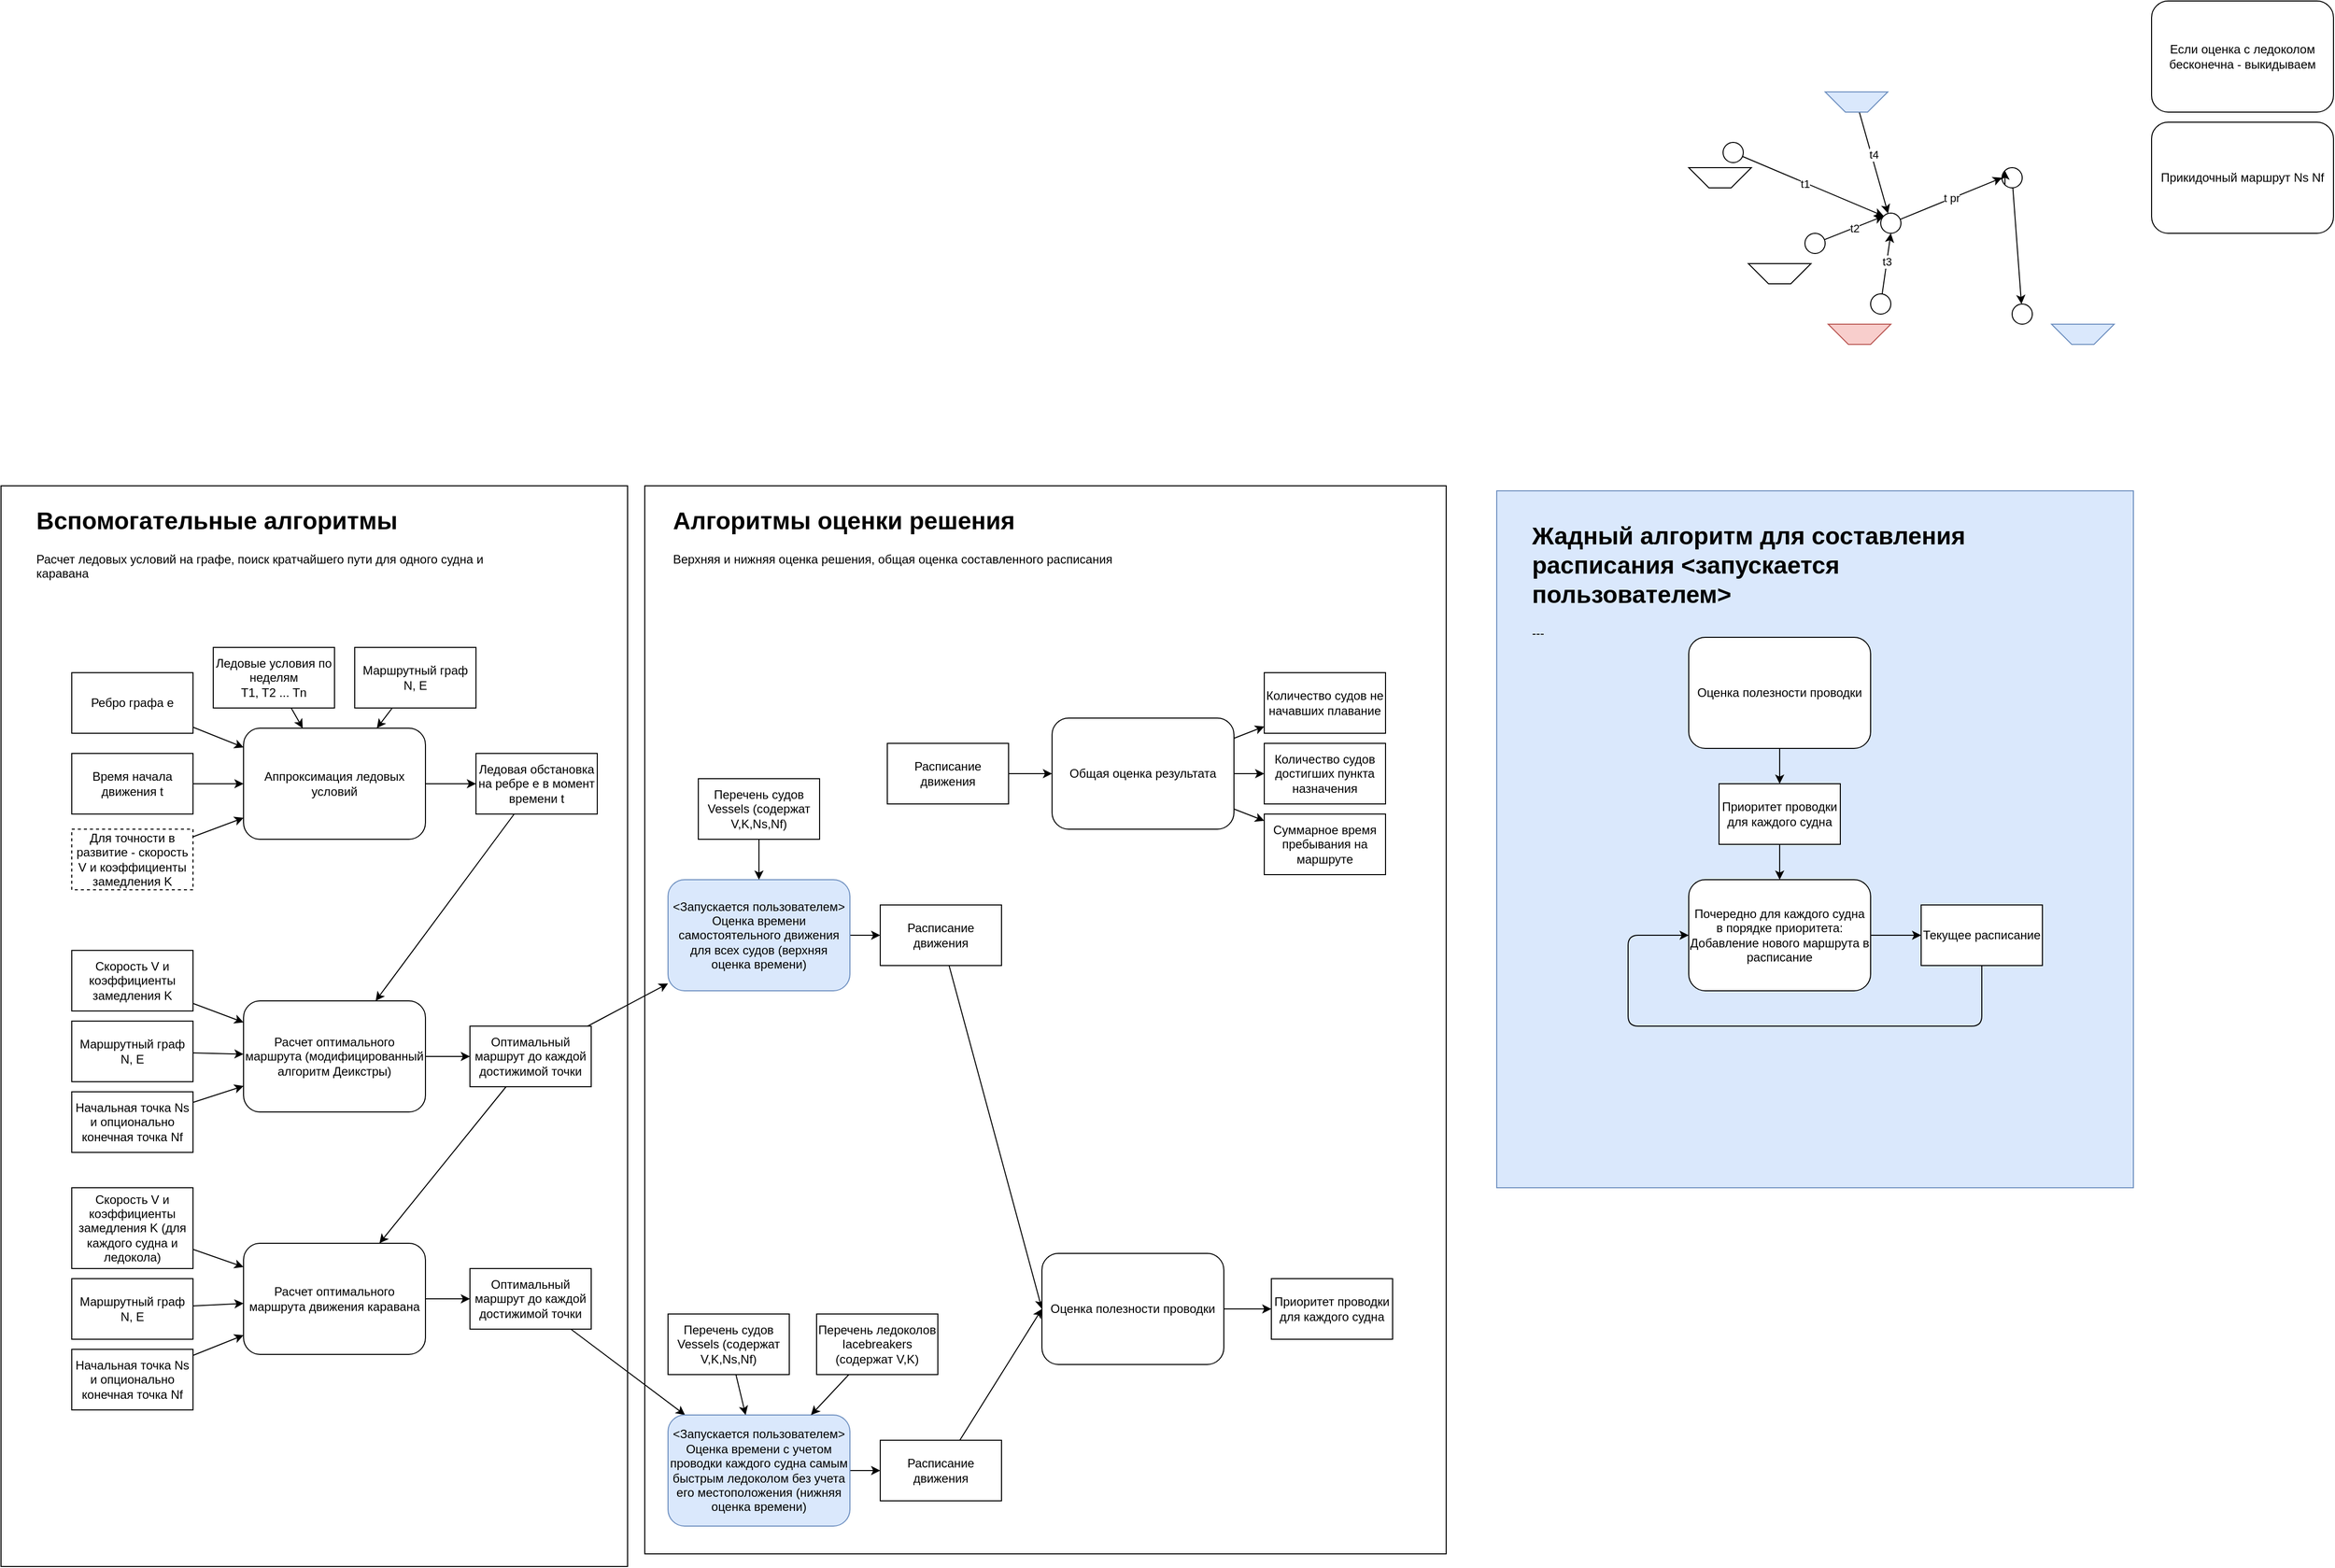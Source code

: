 <mxfile>
    <diagram id="xkgsRNWuUvslFp0s_zYg" name="Страница 1">
        <mxGraphModel dx="1462" dy="1642" grid="1" gridSize="10" guides="1" tooltips="1" connect="1" arrows="1" fold="1" page="1" pageScale="1" pageWidth="827" pageHeight="1169" math="0" shadow="0">
            <root>
                <mxCell id="0"/>
                <mxCell id="1" parent="0"/>
                <mxCell id="117" value="" style="rounded=0;whiteSpace=wrap;html=1;fillColor=#dae8fc;strokeColor=#6c8ebf;" vertex="1" parent="1">
                    <mxGeometry x="1430" y="-145" width="630" height="690" as="geometry"/>
                </mxCell>
                <mxCell id="114" value="" style="rounded=0;whiteSpace=wrap;html=1;" vertex="1" parent="1">
                    <mxGeometry x="587" y="-150" width="793" height="1057.5" as="geometry"/>
                </mxCell>
                <mxCell id="113" value="" style="rounded=0;whiteSpace=wrap;html=1;" vertex="1" parent="1">
                    <mxGeometry x="-50" y="-150" width="620" height="1070" as="geometry"/>
                </mxCell>
                <mxCell id="22" style="edgeStyle=none;html=1;" parent="1" source="26" target="17" edge="1">
                    <mxGeometry relative="1" as="geometry">
                        <mxPoint x="140" y="363" as="sourcePoint"/>
                    </mxGeometry>
                </mxCell>
                <mxCell id="45" style="edgeStyle=none;html=1;" edge="1" parent="1" source="3" target="17">
                    <mxGeometry relative="1" as="geometry"/>
                </mxCell>
                <mxCell id="3" value="Ледовая обстановка на ребре e в момент времени t" style="rounded=0;whiteSpace=wrap;html=1;" parent="1" vertex="1">
                    <mxGeometry x="420" y="115" width="120" height="60" as="geometry"/>
                </mxCell>
                <mxCell id="6" value="" style="edgeStyle=none;html=1;" parent="1" source="4" target="3" edge="1">
                    <mxGeometry relative="1" as="geometry"/>
                </mxCell>
                <mxCell id="4" value="Аппроксимация ледовых условий" style="rounded=1;whiteSpace=wrap;html=1;" parent="1" vertex="1">
                    <mxGeometry x="190" y="90" width="180" height="110" as="geometry"/>
                </mxCell>
                <mxCell id="8" style="edgeStyle=none;html=1;" parent="1" source="7" target="4" edge="1">
                    <mxGeometry relative="1" as="geometry"/>
                </mxCell>
                <mxCell id="7" value="Ледовые условия по неделям&lt;br&gt;T1, T2 ... Tn" style="rounded=0;whiteSpace=wrap;html=1;" parent="1" vertex="1">
                    <mxGeometry x="160" y="10" width="120" height="60" as="geometry"/>
                </mxCell>
                <mxCell id="10" style="edgeStyle=none;html=1;" parent="1" source="9" target="4" edge="1">
                    <mxGeometry relative="1" as="geometry"/>
                </mxCell>
                <mxCell id="9" value="Маршрутный граф&lt;br&gt;N, E" style="rounded=0;whiteSpace=wrap;html=1;" parent="1" vertex="1">
                    <mxGeometry x="300" y="10" width="120" height="60" as="geometry"/>
                </mxCell>
                <mxCell id="13" style="edgeStyle=none;html=1;" parent="1" source="11" target="4" edge="1">
                    <mxGeometry relative="1" as="geometry"/>
                </mxCell>
                <mxCell id="11" value="Ребро графа e" style="rounded=0;whiteSpace=wrap;html=1;" parent="1" vertex="1">
                    <mxGeometry x="20" y="35" width="120" height="60" as="geometry"/>
                </mxCell>
                <mxCell id="14" style="edgeStyle=none;html=1;" parent="1" source="12" target="4" edge="1">
                    <mxGeometry relative="1" as="geometry"/>
                </mxCell>
                <mxCell id="12" value="Время начала движения t" style="rounded=0;whiteSpace=wrap;html=1;" parent="1" vertex="1">
                    <mxGeometry x="20" y="115" width="120" height="60" as="geometry"/>
                </mxCell>
                <mxCell id="16" style="edgeStyle=none;html=1;" parent="1" source="15" target="4" edge="1">
                    <mxGeometry relative="1" as="geometry"/>
                </mxCell>
                <mxCell id="15" value="Для точности в развитие - скорость V и коэффициенты замедления K" style="rounded=0;whiteSpace=wrap;html=1;dashed=1;" parent="1" vertex="1">
                    <mxGeometry x="20" y="190" width="120" height="60" as="geometry"/>
                </mxCell>
                <mxCell id="31" style="edgeStyle=none;html=1;" parent="1" source="17" target="24" edge="1">
                    <mxGeometry relative="1" as="geometry"/>
                </mxCell>
                <mxCell id="17" value="Расчет оптимального маршрута (модифицированный алгоритм Деикстры)" style="rounded=1;whiteSpace=wrap;html=1;" parent="1" vertex="1">
                    <mxGeometry x="190" y="360" width="180" height="110" as="geometry"/>
                </mxCell>
                <mxCell id="46" style="edgeStyle=none;html=1;" edge="1" parent="1" source="24" target="34">
                    <mxGeometry relative="1" as="geometry"/>
                </mxCell>
                <mxCell id="48" style="edgeStyle=none;html=1;" edge="1" parent="1" source="24" target="47">
                    <mxGeometry relative="1" as="geometry"/>
                </mxCell>
                <mxCell id="24" value="Оптимальный маршрут до каждой достижимой точки" style="rounded=0;whiteSpace=wrap;html=1;" parent="1" vertex="1">
                    <mxGeometry x="414" y="385" width="120" height="60" as="geometry"/>
                </mxCell>
                <mxCell id="26" value="Скорость V и коэффициенты замедления K" style="rounded=0;whiteSpace=wrap;html=1;" parent="1" vertex="1">
                    <mxGeometry x="20" y="310" width="120" height="60" as="geometry"/>
                </mxCell>
                <mxCell id="28" style="edgeStyle=none;html=1;" parent="1" source="27" target="17" edge="1">
                    <mxGeometry relative="1" as="geometry"/>
                </mxCell>
                <mxCell id="27" value="Маршрутный граф&lt;br&gt;N, E" style="rounded=0;whiteSpace=wrap;html=1;" parent="1" vertex="1">
                    <mxGeometry x="20" y="380" width="120" height="60" as="geometry"/>
                </mxCell>
                <mxCell id="30" style="edgeStyle=none;html=1;" parent="1" source="29" target="17" edge="1">
                    <mxGeometry relative="1" as="geometry"/>
                </mxCell>
                <mxCell id="29" value="Начальная точка Ns и опционально конечная точка Nf" style="rounded=0;whiteSpace=wrap;html=1;" parent="1" vertex="1">
                    <mxGeometry x="20" y="450" width="120" height="60" as="geometry"/>
                </mxCell>
                <mxCell id="32" style="edgeStyle=none;html=1;" edge="1" parent="1" source="36" target="34">
                    <mxGeometry relative="1" as="geometry">
                        <mxPoint x="140" y="603" as="sourcePoint"/>
                    </mxGeometry>
                </mxCell>
                <mxCell id="33" style="edgeStyle=none;html=1;" edge="1" parent="1" source="34" target="35">
                    <mxGeometry relative="1" as="geometry"/>
                </mxCell>
                <mxCell id="34" value="Расчет оптимального маршрута движения каравана" style="rounded=1;whiteSpace=wrap;html=1;" vertex="1" parent="1">
                    <mxGeometry x="190" y="600" width="180" height="110" as="geometry"/>
                </mxCell>
                <mxCell id="71" style="edgeStyle=none;html=1;" edge="1" parent="1" source="35" target="53">
                    <mxGeometry relative="1" as="geometry"/>
                </mxCell>
                <mxCell id="35" value="Оптимальный маршрут до каждой достижимой точки" style="rounded=0;whiteSpace=wrap;html=1;" vertex="1" parent="1">
                    <mxGeometry x="414" y="625" width="120" height="60" as="geometry"/>
                </mxCell>
                <mxCell id="36" value="Скорость V и коэффициенты замедления K (для каждого судна и ледокола)" style="rounded=0;whiteSpace=wrap;html=1;" vertex="1" parent="1">
                    <mxGeometry x="20" y="545" width="120" height="80" as="geometry"/>
                </mxCell>
                <mxCell id="37" style="edgeStyle=none;html=1;" edge="1" parent="1" source="38" target="34">
                    <mxGeometry relative="1" as="geometry"/>
                </mxCell>
                <mxCell id="38" value="Маршрутный граф&lt;br&gt;N, E" style="rounded=0;whiteSpace=wrap;html=1;" vertex="1" parent="1">
                    <mxGeometry x="20" y="635" width="120" height="60" as="geometry"/>
                </mxCell>
                <mxCell id="39" style="edgeStyle=none;html=1;" edge="1" parent="1" source="40" target="34">
                    <mxGeometry relative="1" as="geometry"/>
                </mxCell>
                <mxCell id="40" value="Начальная точка Ns и опционально конечная точка Nf" style="rounded=0;whiteSpace=wrap;html=1;" vertex="1" parent="1">
                    <mxGeometry x="20" y="705" width="120" height="60" as="geometry"/>
                </mxCell>
                <mxCell id="57" style="edgeStyle=none;html=1;" edge="1" parent="1" source="47" target="56">
                    <mxGeometry relative="1" as="geometry"/>
                </mxCell>
                <mxCell id="47" value="&amp;lt;Запускается пользователем&amp;gt;&lt;br&gt;Оценка времени самостоятельного движения для всех судов (верхняя оценка времени)" style="rounded=1;whiteSpace=wrap;html=1;fillColor=#dae8fc;strokeColor=#6c8ebf;" vertex="1" parent="1">
                    <mxGeometry x="610" y="240" width="180" height="110" as="geometry"/>
                </mxCell>
                <mxCell id="51" style="edgeStyle=none;html=1;" edge="1" parent="1" source="49" target="47">
                    <mxGeometry relative="1" as="geometry"/>
                </mxCell>
                <mxCell id="49" value="Перечень судов&lt;br&gt;Vessels (содержат V,K,Ns,Nf)" style="rounded=0;whiteSpace=wrap;html=1;" vertex="1" parent="1">
                    <mxGeometry x="640" y="140" width="120" height="60" as="geometry"/>
                </mxCell>
                <mxCell id="66" style="edgeStyle=none;html=1;" edge="1" parent="1" source="53" target="65">
                    <mxGeometry relative="1" as="geometry"/>
                </mxCell>
                <mxCell id="53" value="&amp;lt;Запускается пользователем&amp;gt;&lt;br&gt;Оценка времени c учетом проводки каждого судна самым быстрым ледоколом без учета его местоположения (нижняя оценка времени)" style="rounded=1;whiteSpace=wrap;html=1;fillColor=#dae8fc;strokeColor=#6c8ebf;" vertex="1" parent="1">
                    <mxGeometry x="610" y="770" width="180" height="110" as="geometry"/>
                </mxCell>
                <mxCell id="54" value="Количество судов достигших пункта назначения" style="rounded=0;whiteSpace=wrap;html=1;" vertex="1" parent="1">
                    <mxGeometry x="1200" y="105" width="120" height="60" as="geometry"/>
                </mxCell>
                <mxCell id="55" value="Суммарное время пребывания на маршруте" style="rounded=0;whiteSpace=wrap;html=1;" vertex="1" parent="1">
                    <mxGeometry x="1200" y="175" width="120" height="60" as="geometry"/>
                </mxCell>
                <mxCell id="73" style="edgeStyle=none;html=1;entryX=0;entryY=0.5;entryDx=0;entryDy=0;" edge="1" parent="1" source="56" target="75">
                    <mxGeometry relative="1" as="geometry">
                        <mxPoint x="970" y="540" as="targetPoint"/>
                    </mxGeometry>
                </mxCell>
                <mxCell id="56" value="Расписание движения" style="rounded=0;whiteSpace=wrap;html=1;" vertex="1" parent="1">
                    <mxGeometry x="820" y="265" width="120" height="60" as="geometry"/>
                </mxCell>
                <mxCell id="59" style="edgeStyle=none;html=1;" edge="1" parent="1" source="58" target="54">
                    <mxGeometry relative="1" as="geometry"/>
                </mxCell>
                <mxCell id="60" style="edgeStyle=none;html=1;" edge="1" parent="1" source="58" target="55">
                    <mxGeometry relative="1" as="geometry"/>
                </mxCell>
                <mxCell id="62" style="edgeStyle=none;html=1;" edge="1" parent="1" source="58" target="61">
                    <mxGeometry relative="1" as="geometry"/>
                </mxCell>
                <mxCell id="58" value="Общая оценка результата" style="rounded=1;whiteSpace=wrap;html=1;" vertex="1" parent="1">
                    <mxGeometry x="990" y="80" width="180" height="110" as="geometry"/>
                </mxCell>
                <mxCell id="61" value="Количество судов не начавших плавание" style="rounded=0;whiteSpace=wrap;html=1;" vertex="1" parent="1">
                    <mxGeometry x="1200" y="35" width="120" height="60" as="geometry"/>
                </mxCell>
                <mxCell id="64" style="edgeStyle=none;html=1;" edge="1" parent="1" source="63" target="58">
                    <mxGeometry relative="1" as="geometry"/>
                </mxCell>
                <mxCell id="63" value="Расписание движения" style="rounded=0;whiteSpace=wrap;html=1;" vertex="1" parent="1">
                    <mxGeometry x="827" y="105" width="120" height="60" as="geometry"/>
                </mxCell>
                <mxCell id="74" style="edgeStyle=none;html=1;entryX=0;entryY=0.5;entryDx=0;entryDy=0;" edge="1" parent="1" source="65" target="75">
                    <mxGeometry relative="1" as="geometry">
                        <mxPoint x="970" y="610" as="targetPoint"/>
                    </mxGeometry>
                </mxCell>
                <mxCell id="65" value="Расписание движения" style="rounded=0;whiteSpace=wrap;html=1;" vertex="1" parent="1">
                    <mxGeometry x="820" y="795" width="120" height="60" as="geometry"/>
                </mxCell>
                <mxCell id="68" style="edgeStyle=none;html=1;" edge="1" parent="1" source="67" target="53">
                    <mxGeometry relative="1" as="geometry"/>
                </mxCell>
                <mxCell id="67" value="Перечень судов&lt;br&gt;Vessels (содержат V,K,Ns,Nf)" style="rounded=0;whiteSpace=wrap;html=1;" vertex="1" parent="1">
                    <mxGeometry x="610" y="670" width="120" height="60" as="geometry"/>
                </mxCell>
                <mxCell id="70" style="edgeStyle=none;html=1;" edge="1" parent="1" source="69" target="53">
                    <mxGeometry relative="1" as="geometry"/>
                </mxCell>
                <mxCell id="69" value="Перечень ледоколов&lt;br&gt;Iacebreakers (содержат V,K)" style="rounded=0;whiteSpace=wrap;html=1;" vertex="1" parent="1">
                    <mxGeometry x="757" y="670" width="120" height="60" as="geometry"/>
                </mxCell>
                <mxCell id="77" style="edgeStyle=none;html=1;" edge="1" parent="1" source="75" target="76">
                    <mxGeometry relative="1" as="geometry"/>
                </mxCell>
                <mxCell id="75" value="Оценка полезности проводки" style="rounded=1;whiteSpace=wrap;html=1;" vertex="1" parent="1">
                    <mxGeometry x="980" y="610" width="180" height="110" as="geometry"/>
                </mxCell>
                <mxCell id="76" value="Приоритет проводки для каждого судна" style="rounded=0;whiteSpace=wrap;html=1;" vertex="1" parent="1">
                    <mxGeometry x="1207" y="635" width="120" height="60" as="geometry"/>
                </mxCell>
                <mxCell id="124" style="edgeStyle=none;html=1;" edge="1" parent="1" source="79" target="80">
                    <mxGeometry relative="1" as="geometry"/>
                </mxCell>
                <mxCell id="79" value="Почередно для каждого судна в порядке приоритета: Добавление нового маршрута в расписание" style="rounded=1;whiteSpace=wrap;html=1;" vertex="1" parent="1">
                    <mxGeometry x="1620" y="240" width="180" height="110" as="geometry"/>
                </mxCell>
                <mxCell id="125" style="edgeStyle=none;html=1;entryX=0;entryY=0.5;entryDx=0;entryDy=0;" edge="1" parent="1" source="80" target="79">
                    <mxGeometry relative="1" as="geometry">
                        <Array as="points">
                            <mxPoint x="1910" y="385"/>
                            <mxPoint x="1560" y="385"/>
                            <mxPoint x="1560" y="295"/>
                        </Array>
                    </mxGeometry>
                </mxCell>
                <mxCell id="80" value="Текущее расписание" style="rounded=0;whiteSpace=wrap;html=1;" vertex="1" parent="1">
                    <mxGeometry x="1850" y="265" width="120" height="60" as="geometry"/>
                </mxCell>
                <mxCell id="91" style="edgeStyle=none;html=1;" edge="1" parent="1" source="86" target="87">
                    <mxGeometry relative="1" as="geometry"/>
                </mxCell>
                <mxCell id="86" value="Оценка полезности проводки" style="rounded=1;whiteSpace=wrap;html=1;" vertex="1" parent="1">
                    <mxGeometry x="1620" width="180" height="110" as="geometry"/>
                </mxCell>
                <mxCell id="119" style="edgeStyle=none;html=1;" edge="1" parent="1" source="87" target="79">
                    <mxGeometry relative="1" as="geometry">
                        <mxPoint x="1710.0" y="245" as="targetPoint"/>
                    </mxGeometry>
                </mxCell>
                <mxCell id="87" value="Приоритет проводки для каждого судна" style="rounded=0;whiteSpace=wrap;html=1;" vertex="1" parent="1">
                    <mxGeometry x="1650" y="145" width="120" height="60" as="geometry"/>
                </mxCell>
                <mxCell id="94" style="edgeStyle=none;html=1;" edge="1" parent="1" target="82">
                    <mxGeometry relative="1" as="geometry">
                        <mxPoint x="1980.0" y="345" as="sourcePoint"/>
                    </mxGeometry>
                </mxCell>
                <mxCell id="115" value="&lt;h1&gt;Вспомогательные алгоритмы&lt;/h1&gt;&lt;p&gt;Расчет ледовых условий на графе, поиск кратчайшего пути для одного судна и каравана&lt;/p&gt;" style="text;html=1;strokeColor=none;fillColor=none;spacing=5;spacingTop=-20;whiteSpace=wrap;overflow=hidden;rounded=0;" vertex="1" parent="1">
                    <mxGeometry x="-20" y="-135" width="490" height="120" as="geometry"/>
                </mxCell>
                <mxCell id="116" value="&lt;h1&gt;Алгоритмы оценки решения&lt;/h1&gt;&lt;p&gt;Верхняя и нижняя оценка решения, общая оценка составленного расписания&lt;/p&gt;" style="text;html=1;strokeColor=none;fillColor=none;spacing=5;spacingTop=-20;whiteSpace=wrap;overflow=hidden;rounded=0;" vertex="1" parent="1">
                    <mxGeometry x="610" y="-135" width="490" height="120" as="geometry"/>
                </mxCell>
                <mxCell id="118" value="&lt;h1&gt;Жадный алгоритм для составления расписания &amp;lt;запускается пользователем&amp;gt;&lt;/h1&gt;&lt;p&gt;---&lt;/p&gt;" style="text;html=1;strokeColor=none;fillColor=none;spacing=5;spacingTop=-20;whiteSpace=wrap;overflow=hidden;rounded=0;" vertex="1" parent="1">
                    <mxGeometry x="1460" y="-120" width="490" height="120" as="geometry"/>
                </mxCell>
                <mxCell id="134" value="Если оценка с ледоколом бесконечна - выкидываем" style="rounded=1;whiteSpace=wrap;html=1;" vertex="1" parent="1">
                    <mxGeometry x="2078" y="-630" width="180" height="110" as="geometry"/>
                </mxCell>
                <mxCell id="135" value="Прикидочный маршрут Ns Nf" style="rounded=1;whiteSpace=wrap;html=1;" vertex="1" parent="1">
                    <mxGeometry x="2078" y="-510" width="180" height="110" as="geometry"/>
                </mxCell>
                <mxCell id="143" style="edgeStyle=none;html=1;entryX=0.5;entryY=1;entryDx=0;entryDy=0;" edge="1" parent="1" source="136" target="140">
                    <mxGeometry relative="1" as="geometry"/>
                </mxCell>
                <mxCell id="163" value="t3" style="edgeLabel;html=1;align=center;verticalAlign=middle;resizable=0;points=[];" vertex="1" connectable="0" parent="143">
                    <mxGeometry x="0.081" relative="1" as="geometry">
                        <mxPoint as="offset"/>
                    </mxGeometry>
                </mxCell>
                <mxCell id="136" value="" style="ellipse;whiteSpace=wrap;html=1;aspect=fixed;" vertex="1" parent="1">
                    <mxGeometry x="1800" y="-340" width="20" height="20" as="geometry"/>
                </mxCell>
                <mxCell id="158" value="t2" style="edgeStyle=none;html=1;entryX=0;entryY=0;entryDx=0;entryDy=0;" edge="1" parent="1" source="138" target="140">
                    <mxGeometry relative="1" as="geometry"/>
                </mxCell>
                <mxCell id="138" value="" style="ellipse;whiteSpace=wrap;html=1;aspect=fixed;" vertex="1" parent="1">
                    <mxGeometry x="1735" y="-400" width="20" height="20" as="geometry"/>
                </mxCell>
                <mxCell id="151" value="t pr" style="edgeStyle=none;html=1;entryX=0;entryY=0.5;entryDx=0;entryDy=0;" edge="1" parent="1" source="140" target="155">
                    <mxGeometry x="0.007" relative="1" as="geometry">
                        <mxPoint x="1910" y="-450" as="targetPoint"/>
                        <mxPoint as="offset"/>
                    </mxGeometry>
                </mxCell>
                <mxCell id="140" value="" style="ellipse;whiteSpace=wrap;html=1;aspect=fixed;" vertex="1" parent="1">
                    <mxGeometry x="1810" y="-420" width="20" height="20" as="geometry"/>
                </mxCell>
                <mxCell id="160" style="edgeStyle=none;html=1;entryX=0;entryY=0;entryDx=0;entryDy=0;" edge="1" parent="1" source="148" target="140">
                    <mxGeometry relative="1" as="geometry"/>
                </mxCell>
                <mxCell id="162" value="t1" style="edgeLabel;html=1;align=center;verticalAlign=middle;resizable=0;points=[];" vertex="1" connectable="0" parent="160">
                    <mxGeometry x="-0.11" y="-1" relative="1" as="geometry">
                        <mxPoint as="offset"/>
                    </mxGeometry>
                </mxCell>
                <mxCell id="148" value="" style="ellipse;whiteSpace=wrap;html=1;aspect=fixed;" vertex="1" parent="1">
                    <mxGeometry x="1654" y="-490" width="20" height="20" as="geometry"/>
                </mxCell>
                <mxCell id="149" value="" style="shape=trapezoid;perimeter=trapezoidPerimeter;whiteSpace=wrap;html=1;fixedSize=1;rotation=-180;fillColor=#f8cecc;strokeColor=#b85450;" vertex="1" parent="1">
                    <mxGeometry x="1758" y="-310" width="62" height="20" as="geometry"/>
                </mxCell>
                <mxCell id="169" style="edgeStyle=none;html=1;" edge="1" parent="1" source="155" target="168">
                    <mxGeometry relative="1" as="geometry"/>
                </mxCell>
                <mxCell id="155" value="" style="ellipse;whiteSpace=wrap;html=1;aspect=fixed;" vertex="1" parent="1">
                    <mxGeometry x="1930" y="-465" width="20" height="20" as="geometry"/>
                </mxCell>
                <mxCell id="156" value="" style="shape=trapezoid;perimeter=trapezoidPerimeter;whiteSpace=wrap;html=1;fixedSize=1;rotation=-180;" vertex="1" parent="1">
                    <mxGeometry x="1620" y="-465" width="62" height="20" as="geometry"/>
                </mxCell>
                <mxCell id="157" value="" style="shape=trapezoid;perimeter=trapezoidPerimeter;whiteSpace=wrap;html=1;fixedSize=1;rotation=-180;" vertex="1" parent="1">
                    <mxGeometry x="1679" y="-370" width="62" height="20" as="geometry"/>
                </mxCell>
                <mxCell id="161" style="edgeStyle=none;html=1;" edge="1" parent="1" source="159" target="140">
                    <mxGeometry relative="1" as="geometry"/>
                </mxCell>
                <mxCell id="164" value="t4" style="edgeLabel;html=1;align=center;verticalAlign=middle;resizable=0;points=[];" vertex="1" connectable="0" parent="161">
                    <mxGeometry x="-0.165" y="2" relative="1" as="geometry">
                        <mxPoint as="offset"/>
                    </mxGeometry>
                </mxCell>
                <mxCell id="159" value="" style="shape=trapezoid;perimeter=trapezoidPerimeter;whiteSpace=wrap;html=1;fixedSize=1;rotation=-180;fillColor=#dae8fc;strokeColor=#6c8ebf;" vertex="1" parent="1">
                    <mxGeometry x="1755" y="-540" width="62" height="20" as="geometry"/>
                </mxCell>
                <mxCell id="166" style="edgeStyle=none;html=1;exitX=0;exitY=1;exitDx=0;exitDy=0;entryX=0;entryY=0;entryDx=0;entryDy=0;" edge="1" parent="1" source="155" target="155">
                    <mxGeometry relative="1" as="geometry"/>
                </mxCell>
                <mxCell id="167" value="" style="shape=trapezoid;perimeter=trapezoidPerimeter;whiteSpace=wrap;html=1;fixedSize=1;rotation=-180;fillColor=#dae8fc;strokeColor=#6c8ebf;" vertex="1" parent="1">
                    <mxGeometry x="1979" y="-310" width="62" height="20" as="geometry"/>
                </mxCell>
                <mxCell id="168" value="" style="ellipse;whiteSpace=wrap;html=1;aspect=fixed;" vertex="1" parent="1">
                    <mxGeometry x="1940" y="-330" width="20" height="20" as="geometry"/>
                </mxCell>
            </root>
        </mxGraphModel>
    </diagram>
</mxfile>